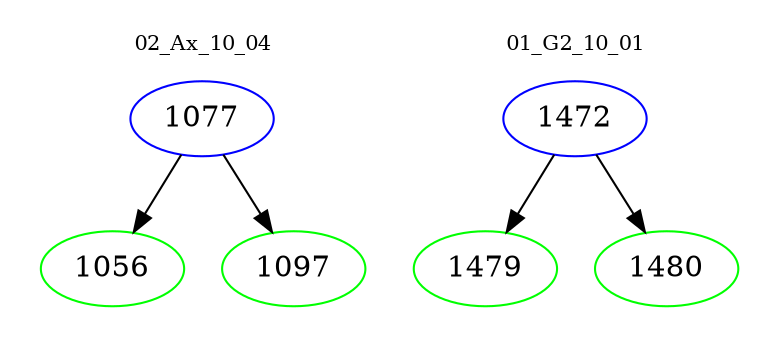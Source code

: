 digraph{
subgraph cluster_0 {
color = white
label = "02_Ax_10_04";
fontsize=10;
T0_1077 [label="1077", color="blue"]
T0_1077 -> T0_1056 [color="black"]
T0_1056 [label="1056", color="green"]
T0_1077 -> T0_1097 [color="black"]
T0_1097 [label="1097", color="green"]
}
subgraph cluster_1 {
color = white
label = "01_G2_10_01";
fontsize=10;
T1_1472 [label="1472", color="blue"]
T1_1472 -> T1_1479 [color="black"]
T1_1479 [label="1479", color="green"]
T1_1472 -> T1_1480 [color="black"]
T1_1480 [label="1480", color="green"]
}
}
